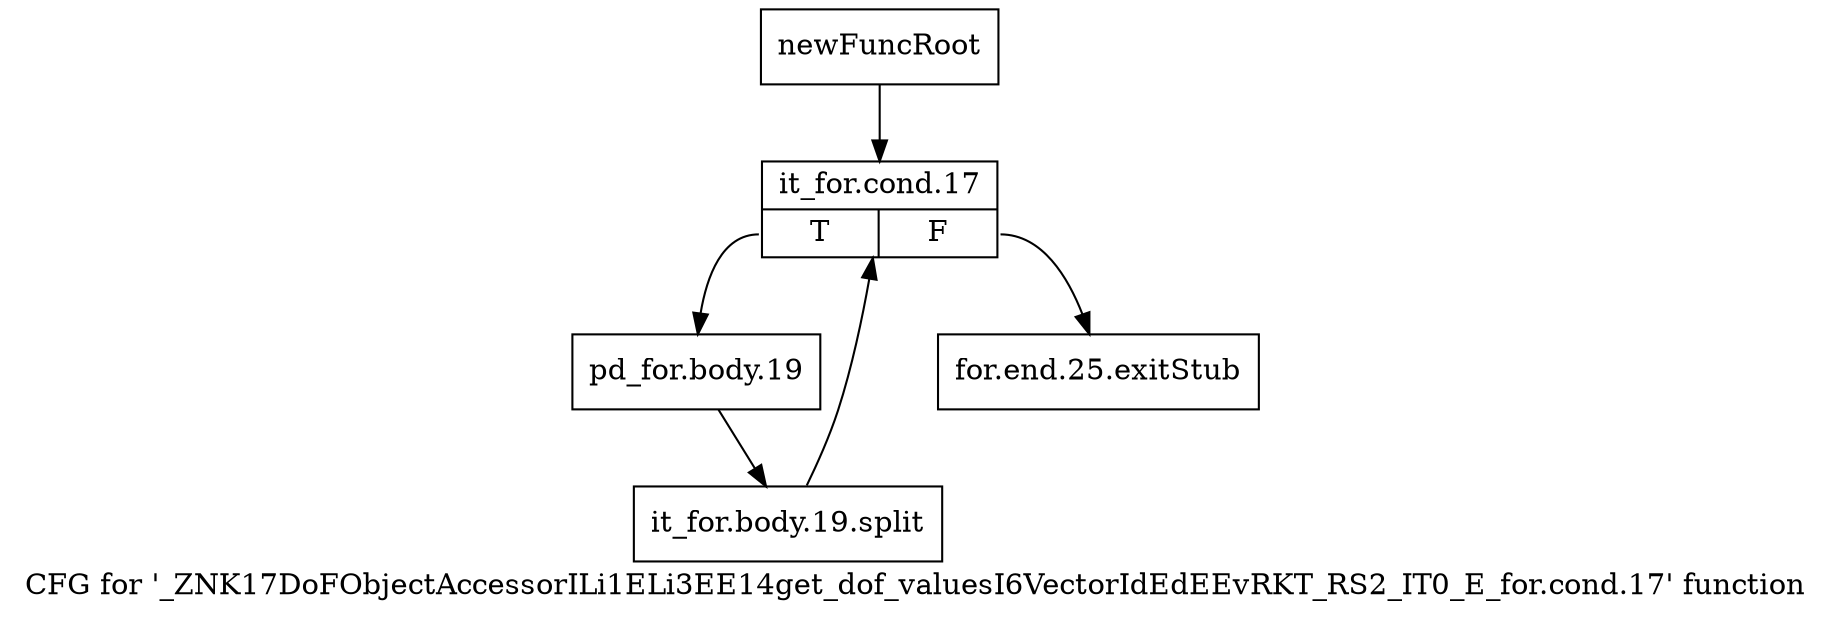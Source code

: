 digraph "CFG for '_ZNK17DoFObjectAccessorILi1ELi3EE14get_dof_valuesI6VectorIdEdEEvRKT_RS2_IT0_E_for.cond.17' function" {
	label="CFG for '_ZNK17DoFObjectAccessorILi1ELi3EE14get_dof_valuesI6VectorIdEdEEvRKT_RS2_IT0_E_for.cond.17' function";

	Node0x8dee4d0 [shape=record,label="{newFuncRoot}"];
	Node0x8dee4d0 -> Node0x8dee570;
	Node0x8dee520 [shape=record,label="{for.end.25.exitStub}"];
	Node0x8dee570 [shape=record,label="{it_for.cond.17|{<s0>T|<s1>F}}"];
	Node0x8dee570:s0 -> Node0x8dee5c0;
	Node0x8dee570:s1 -> Node0x8dee520;
	Node0x8dee5c0 [shape=record,label="{pd_for.body.19}"];
	Node0x8dee5c0 -> Node0xc317210;
	Node0xc317210 [shape=record,label="{it_for.body.19.split}"];
	Node0xc317210 -> Node0x8dee570;
}
